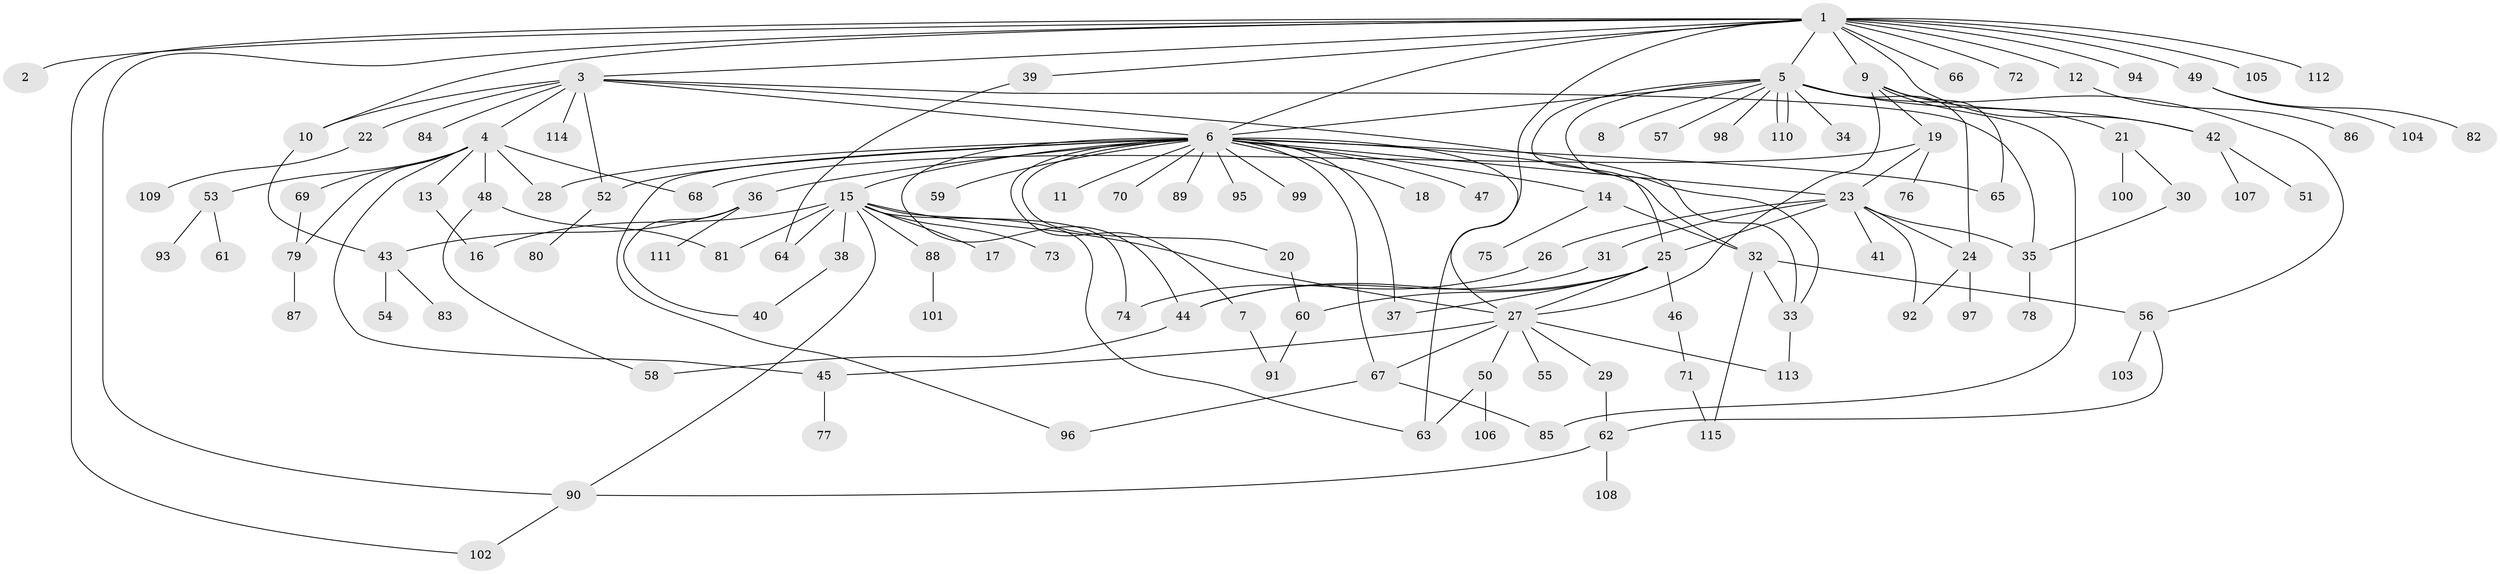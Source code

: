 // coarse degree distribution, {10: 0.02857142857142857, 6: 0.11428571428571428, 8: 0.05714285714285714, 14: 0.02857142857142857, 1: 0.17142857142857143, 7: 0.05714285714285714, 2: 0.34285714285714286, 9: 0.02857142857142857, 3: 0.11428571428571428, 5: 0.02857142857142857, 4: 0.02857142857142857}
// Generated by graph-tools (version 1.1) at 2025/50/03/04/25 22:50:38]
// undirected, 115 vertices, 161 edges
graph export_dot {
  node [color=gray90,style=filled];
  1;
  2;
  3;
  4;
  5;
  6;
  7;
  8;
  9;
  10;
  11;
  12;
  13;
  14;
  15;
  16;
  17;
  18;
  19;
  20;
  21;
  22;
  23;
  24;
  25;
  26;
  27;
  28;
  29;
  30;
  31;
  32;
  33;
  34;
  35;
  36;
  37;
  38;
  39;
  40;
  41;
  42;
  43;
  44;
  45;
  46;
  47;
  48;
  49;
  50;
  51;
  52;
  53;
  54;
  55;
  56;
  57;
  58;
  59;
  60;
  61;
  62;
  63;
  64;
  65;
  66;
  67;
  68;
  69;
  70;
  71;
  72;
  73;
  74;
  75;
  76;
  77;
  78;
  79;
  80;
  81;
  82;
  83;
  84;
  85;
  86;
  87;
  88;
  89;
  90;
  91;
  92;
  93;
  94;
  95;
  96;
  97;
  98;
  99;
  100;
  101;
  102;
  103;
  104;
  105;
  106;
  107;
  108;
  109;
  110;
  111;
  112;
  113;
  114;
  115;
  1 -- 2;
  1 -- 3;
  1 -- 5;
  1 -- 6;
  1 -- 9;
  1 -- 10;
  1 -- 12;
  1 -- 39;
  1 -- 42;
  1 -- 49;
  1 -- 63;
  1 -- 66;
  1 -- 72;
  1 -- 90;
  1 -- 94;
  1 -- 102;
  1 -- 105;
  1 -- 112;
  3 -- 4;
  3 -- 6;
  3 -- 10;
  3 -- 22;
  3 -- 33;
  3 -- 35;
  3 -- 52;
  3 -- 84;
  3 -- 114;
  4 -- 13;
  4 -- 28;
  4 -- 45;
  4 -- 48;
  4 -- 53;
  4 -- 68;
  4 -- 69;
  4 -- 79;
  5 -- 6;
  5 -- 8;
  5 -- 24;
  5 -- 25;
  5 -- 33;
  5 -- 34;
  5 -- 42;
  5 -- 56;
  5 -- 57;
  5 -- 98;
  5 -- 110;
  5 -- 110;
  6 -- 7;
  6 -- 11;
  6 -- 14;
  6 -- 15;
  6 -- 18;
  6 -- 20;
  6 -- 23;
  6 -- 27;
  6 -- 28;
  6 -- 32;
  6 -- 36;
  6 -- 37;
  6 -- 44;
  6 -- 47;
  6 -- 52;
  6 -- 59;
  6 -- 65;
  6 -- 67;
  6 -- 70;
  6 -- 89;
  6 -- 95;
  6 -- 96;
  6 -- 99;
  7 -- 91;
  9 -- 19;
  9 -- 21;
  9 -- 27;
  9 -- 65;
  9 -- 85;
  10 -- 43;
  12 -- 86;
  13 -- 16;
  14 -- 32;
  14 -- 75;
  15 -- 16;
  15 -- 17;
  15 -- 27;
  15 -- 38;
  15 -- 63;
  15 -- 64;
  15 -- 73;
  15 -- 74;
  15 -- 81;
  15 -- 88;
  15 -- 90;
  19 -- 23;
  19 -- 68;
  19 -- 76;
  20 -- 60;
  21 -- 30;
  21 -- 100;
  22 -- 109;
  23 -- 24;
  23 -- 25;
  23 -- 26;
  23 -- 31;
  23 -- 35;
  23 -- 41;
  23 -- 92;
  24 -- 92;
  24 -- 97;
  25 -- 27;
  25 -- 37;
  25 -- 44;
  25 -- 46;
  25 -- 60;
  26 -- 74;
  27 -- 29;
  27 -- 45;
  27 -- 50;
  27 -- 55;
  27 -- 67;
  27 -- 113;
  29 -- 62;
  30 -- 35;
  31 -- 44;
  32 -- 33;
  32 -- 56;
  32 -- 115;
  33 -- 113;
  35 -- 78;
  36 -- 40;
  36 -- 43;
  36 -- 111;
  38 -- 40;
  39 -- 64;
  42 -- 51;
  42 -- 107;
  43 -- 54;
  43 -- 83;
  44 -- 58;
  45 -- 77;
  46 -- 71;
  48 -- 58;
  48 -- 81;
  49 -- 82;
  49 -- 104;
  50 -- 63;
  50 -- 106;
  52 -- 80;
  53 -- 61;
  53 -- 93;
  56 -- 62;
  56 -- 103;
  60 -- 91;
  62 -- 90;
  62 -- 108;
  67 -- 85;
  67 -- 96;
  69 -- 79;
  71 -- 115;
  79 -- 87;
  88 -- 101;
  90 -- 102;
}
